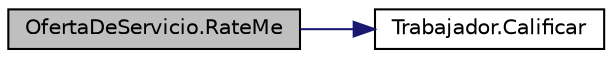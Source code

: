 digraph "OfertaDeServicio.RateMe"
{
 // INTERACTIVE_SVG=YES
 // LATEX_PDF_SIZE
  edge [fontname="Helvetica",fontsize="10",labelfontname="Helvetica",labelfontsize="10"];
  node [fontname="Helvetica",fontsize="10",shape=record];
  rankdir="LR";
  Node1 [label="OfertaDeServicio.RateMe",height=0.2,width=0.4,color="black", fillcolor="grey75", style="filled", fontcolor="black",tooltip="Método para calificar la oferta en cuestión"];
  Node1 -> Node2 [color="midnightblue",fontsize="10",style="solid",fontname="Helvetica"];
  Node2 [label="Trabajador.Calificar",height=0.2,width=0.4,color="black", fillcolor="white", style="filled",URL="$classTrabajador.html#a21bcdccac73ad3736c05ffa90454788d",tooltip="Método para calificar un usuario"];
}
